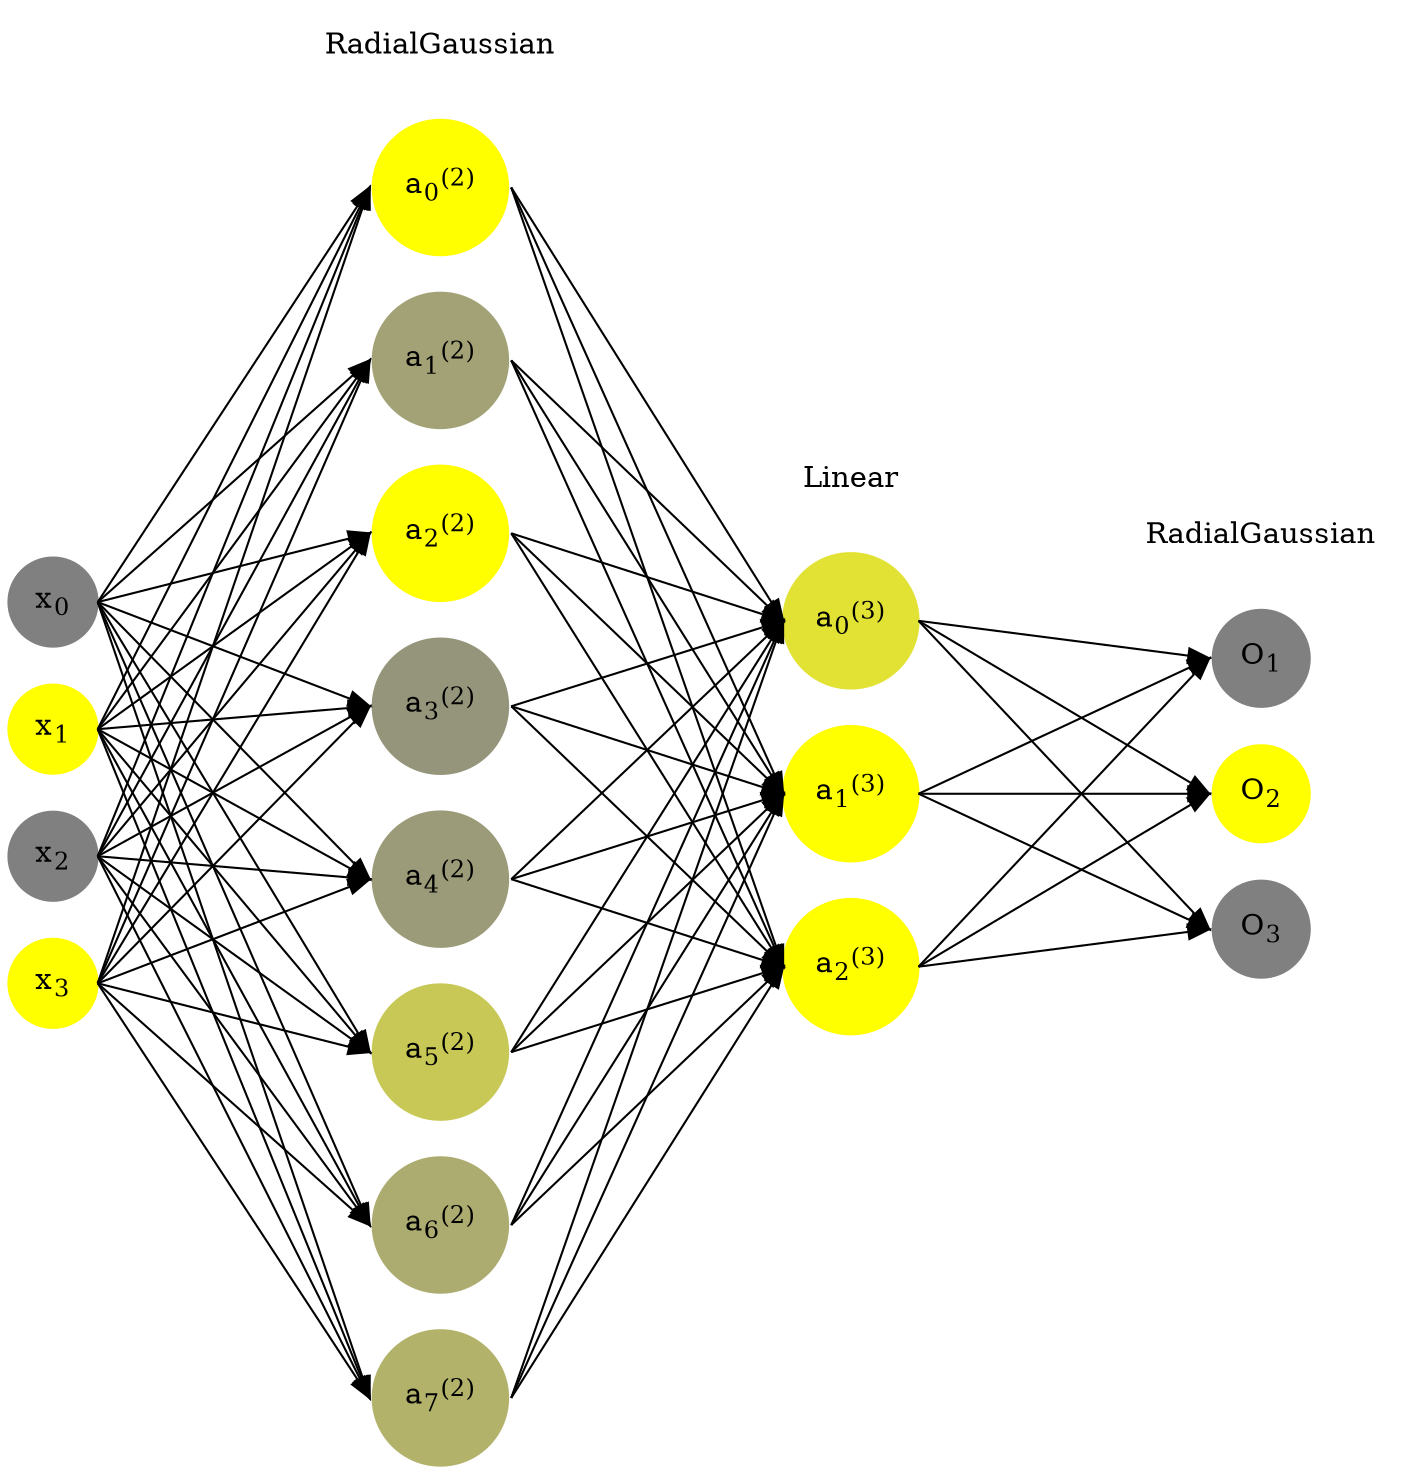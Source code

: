 digraph G {
	rankdir = LR;
	splines=false;
	edge[style=invis];
	ranksep= 1.4;
	{
	node [shape=circle, color="0.1667, 0.0, 0.5", style=filled, fillcolor="0.1667, 0.0, 0.5"];
	x0 [label=<x<sub>0</sub>>];
	}
	{
	node [shape=circle, color="0.1667, 1.0, 1.0", style=filled, fillcolor="0.1667, 1.0, 1.0"];
	x1 [label=<x<sub>1</sub>>];
	}
	{
	node [shape=circle, color="0.1667, 0.0, 0.5", style=filled, fillcolor="0.1667, 0.0, 0.5"];
	x2 [label=<x<sub>2</sub>>];
	}
	{
	node [shape=circle, color="0.1667, 1.0, 1.0", style=filled, fillcolor="0.1667, 1.0, 1.0"];
	x3 [label=<x<sub>3</sub>>];
	}
	{
	node [shape=circle, color="0.1667, 0.999987, 0.999993", style=filled, fillcolor="0.1667, 0.999987, 0.999993"];
	a02 [label=<a<sub>0</sub><sup>(2)</sup>>];
	}
	{
	node [shape=circle, color="0.1667, 0.269388, 0.634694", style=filled, fillcolor="0.1667, 0.269388, 0.634694"];
	a12 [label=<a<sub>1</sub><sup>(2)</sup>>];
	}
	{
	node [shape=circle, color="0.1667, 0.999958, 0.999979", style=filled, fillcolor="0.1667, 0.999958, 0.999979"];
	a22 [label=<a<sub>2</sub><sup>(2)</sup>>];
	}
	{
	node [shape=circle, color="0.1667, 0.165853, 0.582927", style=filled, fillcolor="0.1667, 0.165853, 0.582927"];
	a32 [label=<a<sub>3</sub><sup>(2)</sup>>];
	}
	{
	node [shape=circle, color="0.1667, 0.217238, 0.608619", style=filled, fillcolor="0.1667, 0.217238, 0.608619"];
	a42 [label=<a<sub>4</sub><sup>(2)</sup>>];
	}
	{
	node [shape=circle, color="0.1667, 0.569080, 0.784540", style=filled, fillcolor="0.1667, 0.569080, 0.784540"];
	a52 [label=<a<sub>5</sub><sup>(2)</sup>>];
	}
	{
	node [shape=circle, color="0.1667, 0.350680, 0.675340", style=filled, fillcolor="0.1667, 0.350680, 0.675340"];
	a62 [label=<a<sub>6</sub><sup>(2)</sup>>];
	}
	{
	node [shape=circle, color="0.1667, 0.397524, 0.698762", style=filled, fillcolor="0.1667, 0.397524, 0.698762"];
	a72 [label=<a<sub>7</sub><sup>(2)</sup>>];
	}
	{
	node [shape=circle, color="0.1667, 0.767076, 0.883538", style=filled, fillcolor="0.1667, 0.767076, 0.883538"];
	a03 [label=<a<sub>0</sub><sup>(3)</sup>>];
	}
	{
	node [shape=circle, color="0.1667, 1.344795, 1.172397", style=filled, fillcolor="0.1667, 1.344795, 1.172397"];
	a13 [label=<a<sub>1</sub><sup>(3)</sup>>];
	}
	{
	node [shape=circle, color="0.1667, 1.799492, 1.399746", style=filled, fillcolor="0.1667, 1.799492, 1.399746"];
	a23 [label=<a<sub>2</sub><sup>(3)</sup>>];
	}
	{
	node [shape=circle, color="0.1667, 0.0, 0.5", style=filled, fillcolor="0.1667, 0.0, 0.5"];
	O1 [label=<O<sub>1</sub>>];
	}
	{
	node [shape=circle, color="0.1667, 1.0, 1.0", style=filled, fillcolor="0.1667, 1.0, 1.0"];
	O2 [label=<O<sub>2</sub>>];
	}
	{
	node [shape=circle, color="0.1667, 0.0, 0.5", style=filled, fillcolor="0.1667, 0.0, 0.5"];
	O3 [label=<O<sub>3</sub>>];
	}
	{
	rank=same;
	x0->x1->x2->x3;
	}
	{
	rank=same;
	a02->a12->a22->a32->a42->a52->a62->a72;
	}
	{
	rank=same;
	a03->a13->a23;
	}
	{
	rank=same;
	O1->O2->O3;
	}
	l1 [shape=plaintext,label="RadialGaussian"];
	l1->a02;
	{rank=same; l1;a02};
	l2 [shape=plaintext,label="Linear"];
	l2->a03;
	{rank=same; l2;a03};
	l3 [shape=plaintext,label="RadialGaussian"];
	l3->O1;
	{rank=same; l3;O1};
edge[style=solid, tailport=e, headport=w];
	{x0;x1;x2;x3} -> {a02;a12;a22;a32;a42;a52;a62;a72};
	{a02;a12;a22;a32;a42;a52;a62;a72} -> {a03;a13;a23};
	{a03;a13;a23} -> {O1,O2,O3};
}